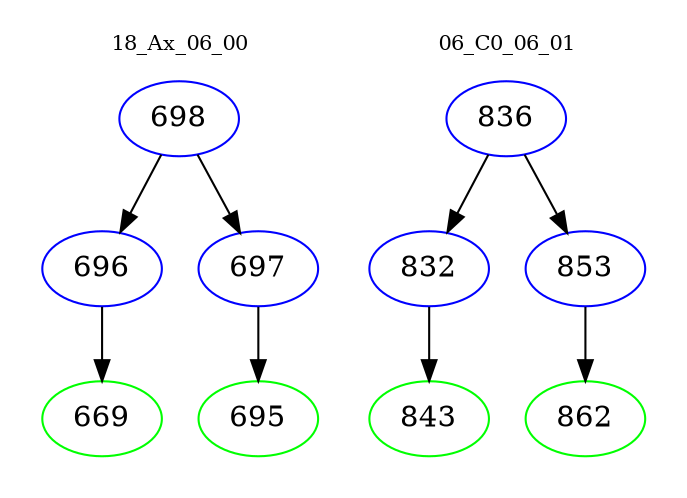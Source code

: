 digraph{
subgraph cluster_0 {
color = white
label = "18_Ax_06_00";
fontsize=10;
T0_698 [label="698", color="blue"]
T0_698 -> T0_696 [color="black"]
T0_696 [label="696", color="blue"]
T0_696 -> T0_669 [color="black"]
T0_669 [label="669", color="green"]
T0_698 -> T0_697 [color="black"]
T0_697 [label="697", color="blue"]
T0_697 -> T0_695 [color="black"]
T0_695 [label="695", color="green"]
}
subgraph cluster_1 {
color = white
label = "06_C0_06_01";
fontsize=10;
T1_836 [label="836", color="blue"]
T1_836 -> T1_832 [color="black"]
T1_832 [label="832", color="blue"]
T1_832 -> T1_843 [color="black"]
T1_843 [label="843", color="green"]
T1_836 -> T1_853 [color="black"]
T1_853 [label="853", color="blue"]
T1_853 -> T1_862 [color="black"]
T1_862 [label="862", color="green"]
}
}
